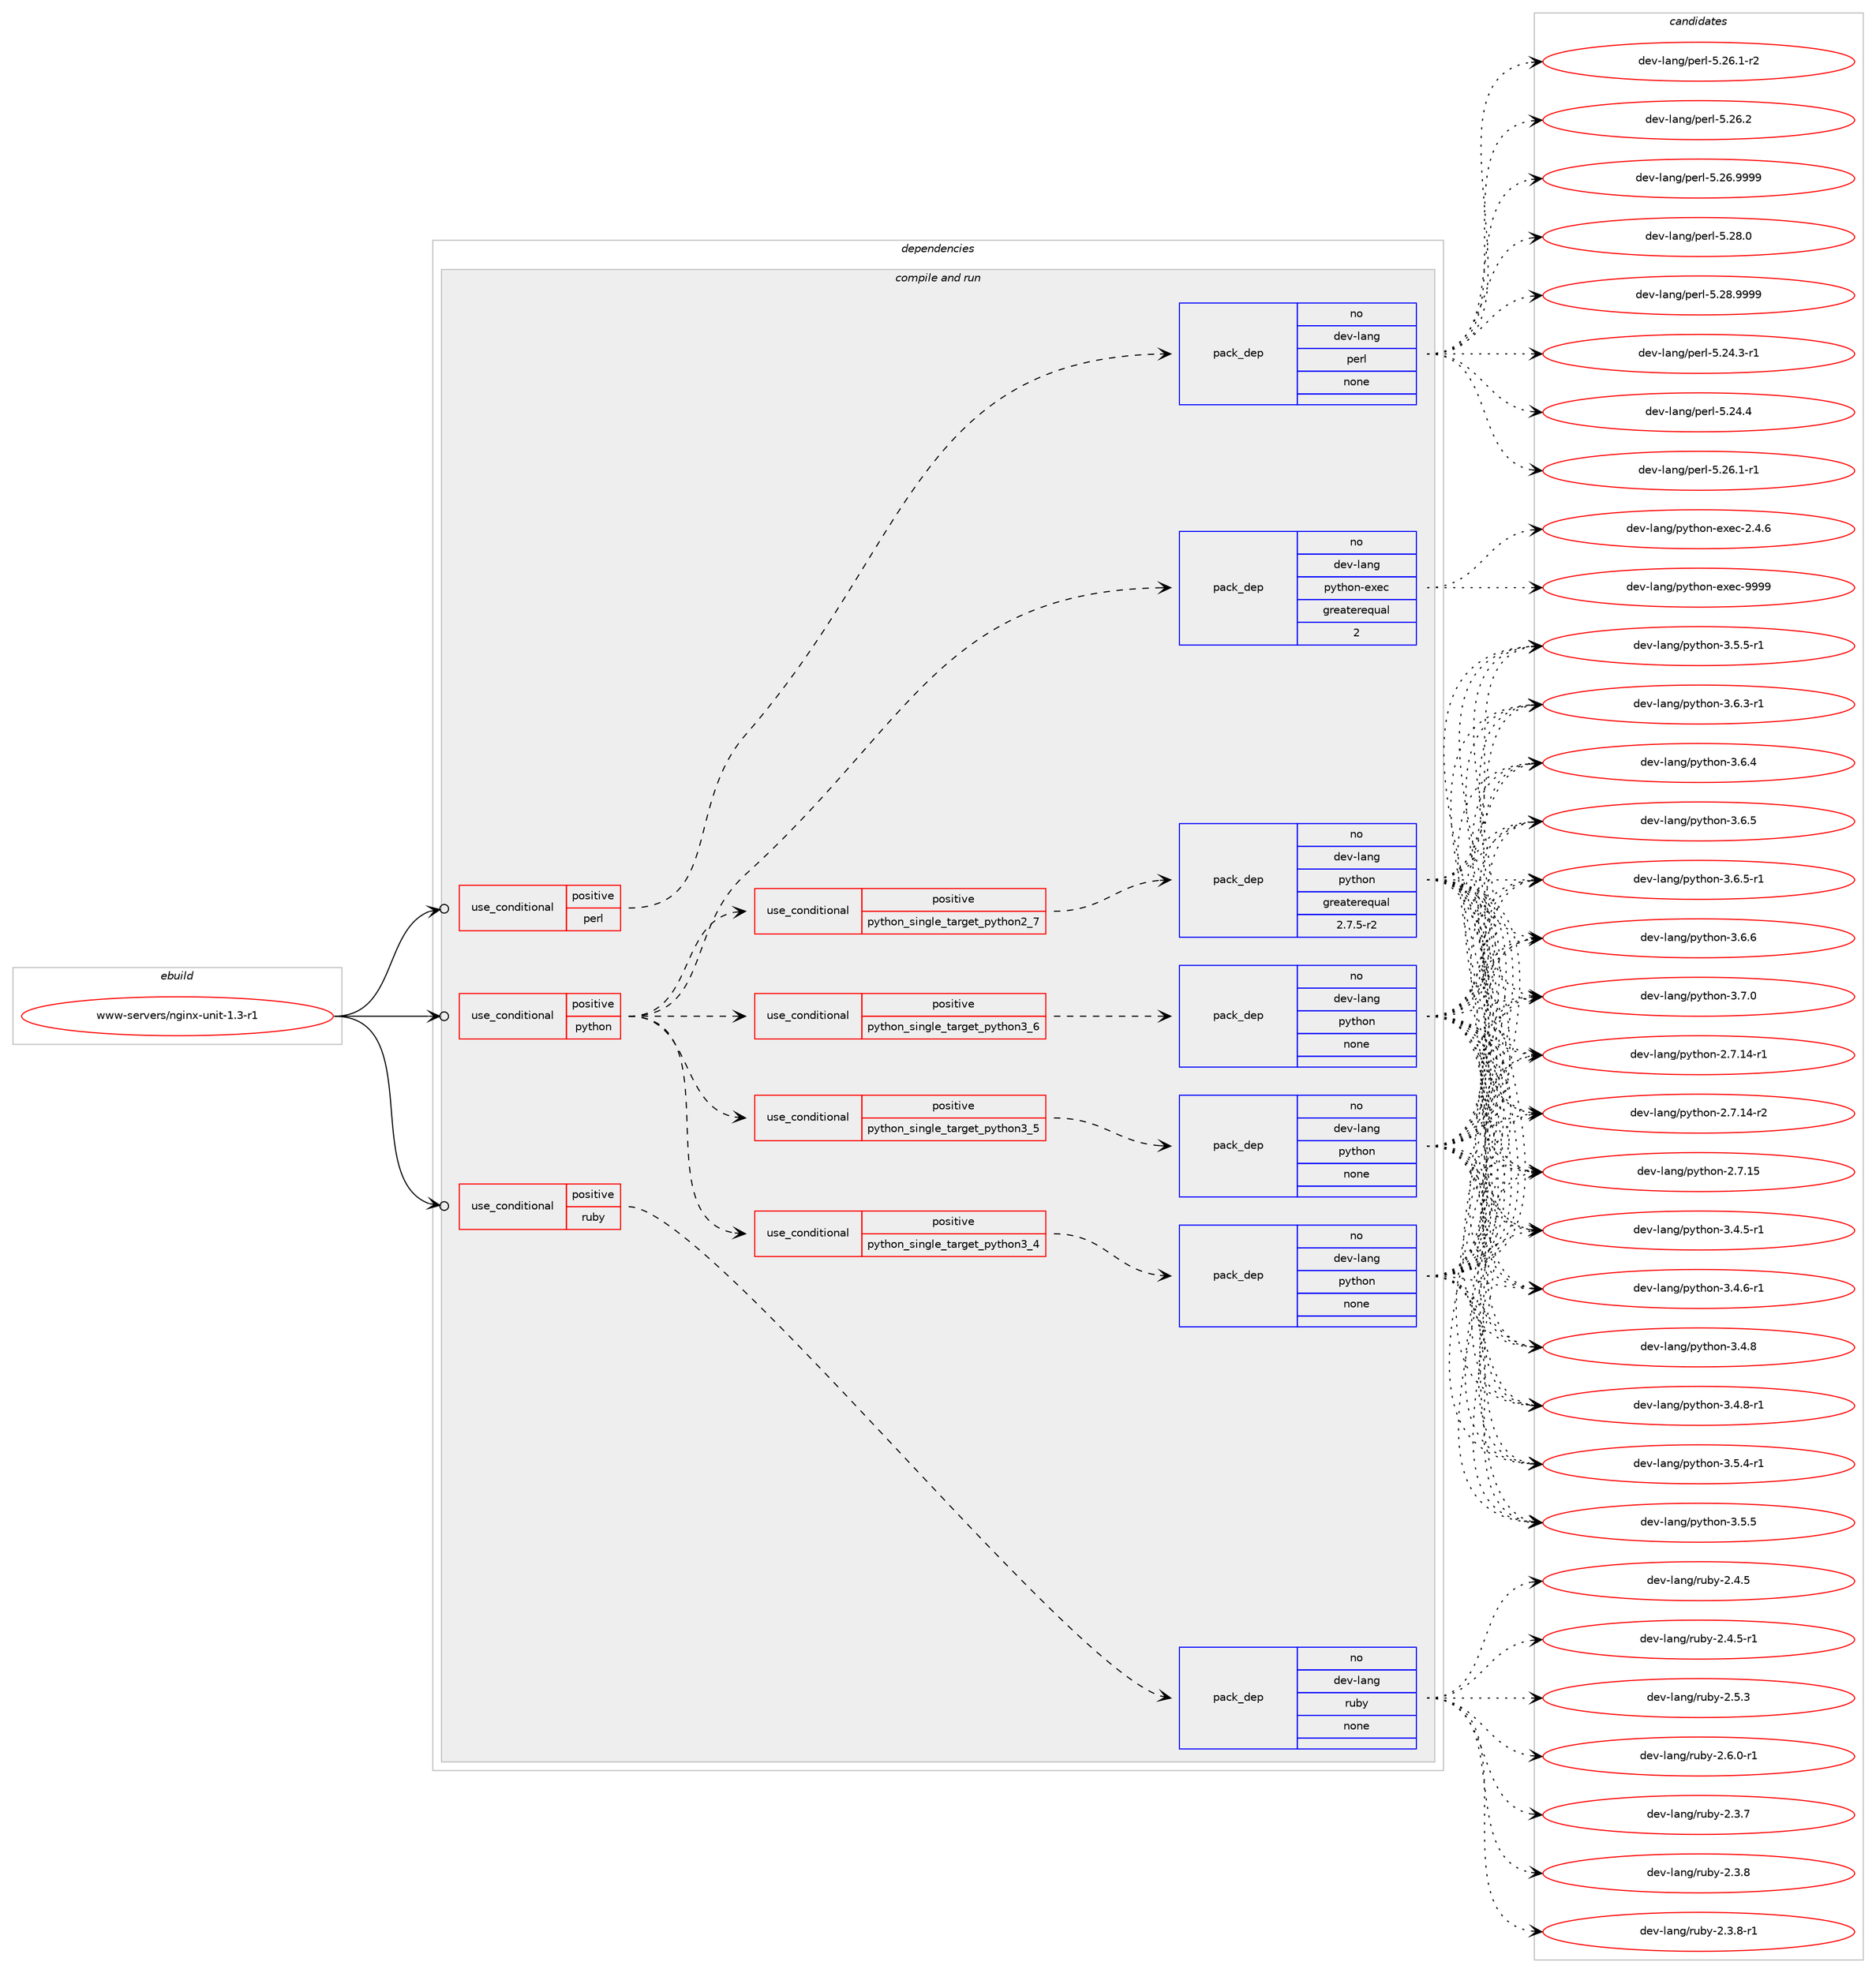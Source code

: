 digraph prolog {

# *************
# Graph options
# *************

newrank=true;
concentrate=true;
compound=true;
graph [rankdir=LR,fontname=Helvetica,fontsize=10,ranksep=1.5];#, ranksep=2.5, nodesep=0.2];
edge  [arrowhead=vee];
node  [fontname=Helvetica,fontsize=10];

# **********
# The ebuild
# **********

subgraph cluster_leftcol {
color=gray;
rank=same;
label=<<i>ebuild</i>>;
id [label="www-servers/nginx-unit-1.3-r1", color=red, width=4, href="../www-servers/nginx-unit-1.3-r1.svg"];
}

# ****************
# The dependencies
# ****************

subgraph cluster_midcol {
color=gray;
label=<<i>dependencies</i>>;
subgraph cluster_compile {
fillcolor="#eeeeee";
style=filled;
label=<<i>compile</i>>;
}
subgraph cluster_compileandrun {
fillcolor="#eeeeee";
style=filled;
label=<<i>compile and run</i>>;
subgraph cond1989 {
dependency10159 [label=<<TABLE BORDER="0" CELLBORDER="1" CELLSPACING="0" CELLPADDING="4"><TR><TD ROWSPAN="3" CELLPADDING="10">use_conditional</TD></TR><TR><TD>positive</TD></TR><TR><TD>perl</TD></TR></TABLE>>, shape=none, color=red];
subgraph pack7950 {
dependency10160 [label=<<TABLE BORDER="0" CELLBORDER="1" CELLSPACING="0" CELLPADDING="4" WIDTH="220"><TR><TD ROWSPAN="6" CELLPADDING="30">pack_dep</TD></TR><TR><TD WIDTH="110">no</TD></TR><TR><TD>dev-lang</TD></TR><TR><TD>perl</TD></TR><TR><TD>none</TD></TR><TR><TD></TD></TR></TABLE>>, shape=none, color=blue];
}
dependency10159:e -> dependency10160:w [weight=20,style="dashed",arrowhead="vee"];
}
id:e -> dependency10159:w [weight=20,style="solid",arrowhead="odotvee"];
subgraph cond1990 {
dependency10161 [label=<<TABLE BORDER="0" CELLBORDER="1" CELLSPACING="0" CELLPADDING="4"><TR><TD ROWSPAN="3" CELLPADDING="10">use_conditional</TD></TR><TR><TD>positive</TD></TR><TR><TD>python</TD></TR></TABLE>>, shape=none, color=red];
subgraph cond1991 {
dependency10162 [label=<<TABLE BORDER="0" CELLBORDER="1" CELLSPACING="0" CELLPADDING="4"><TR><TD ROWSPAN="3" CELLPADDING="10">use_conditional</TD></TR><TR><TD>positive</TD></TR><TR><TD>python_single_target_python2_7</TD></TR></TABLE>>, shape=none, color=red];
subgraph pack7951 {
dependency10163 [label=<<TABLE BORDER="0" CELLBORDER="1" CELLSPACING="0" CELLPADDING="4" WIDTH="220"><TR><TD ROWSPAN="6" CELLPADDING="30">pack_dep</TD></TR><TR><TD WIDTH="110">no</TD></TR><TR><TD>dev-lang</TD></TR><TR><TD>python</TD></TR><TR><TD>greaterequal</TD></TR><TR><TD>2.7.5-r2</TD></TR></TABLE>>, shape=none, color=blue];
}
dependency10162:e -> dependency10163:w [weight=20,style="dashed",arrowhead="vee"];
}
dependency10161:e -> dependency10162:w [weight=20,style="dashed",arrowhead="vee"];
subgraph cond1992 {
dependency10164 [label=<<TABLE BORDER="0" CELLBORDER="1" CELLSPACING="0" CELLPADDING="4"><TR><TD ROWSPAN="3" CELLPADDING="10">use_conditional</TD></TR><TR><TD>positive</TD></TR><TR><TD>python_single_target_python3_4</TD></TR></TABLE>>, shape=none, color=red];
subgraph pack7952 {
dependency10165 [label=<<TABLE BORDER="0" CELLBORDER="1" CELLSPACING="0" CELLPADDING="4" WIDTH="220"><TR><TD ROWSPAN="6" CELLPADDING="30">pack_dep</TD></TR><TR><TD WIDTH="110">no</TD></TR><TR><TD>dev-lang</TD></TR><TR><TD>python</TD></TR><TR><TD>none</TD></TR><TR><TD></TD></TR></TABLE>>, shape=none, color=blue];
}
dependency10164:e -> dependency10165:w [weight=20,style="dashed",arrowhead="vee"];
}
dependency10161:e -> dependency10164:w [weight=20,style="dashed",arrowhead="vee"];
subgraph cond1993 {
dependency10166 [label=<<TABLE BORDER="0" CELLBORDER="1" CELLSPACING="0" CELLPADDING="4"><TR><TD ROWSPAN="3" CELLPADDING="10">use_conditional</TD></TR><TR><TD>positive</TD></TR><TR><TD>python_single_target_python3_5</TD></TR></TABLE>>, shape=none, color=red];
subgraph pack7953 {
dependency10167 [label=<<TABLE BORDER="0" CELLBORDER="1" CELLSPACING="0" CELLPADDING="4" WIDTH="220"><TR><TD ROWSPAN="6" CELLPADDING="30">pack_dep</TD></TR><TR><TD WIDTH="110">no</TD></TR><TR><TD>dev-lang</TD></TR><TR><TD>python</TD></TR><TR><TD>none</TD></TR><TR><TD></TD></TR></TABLE>>, shape=none, color=blue];
}
dependency10166:e -> dependency10167:w [weight=20,style="dashed",arrowhead="vee"];
}
dependency10161:e -> dependency10166:w [weight=20,style="dashed",arrowhead="vee"];
subgraph cond1994 {
dependency10168 [label=<<TABLE BORDER="0" CELLBORDER="1" CELLSPACING="0" CELLPADDING="4"><TR><TD ROWSPAN="3" CELLPADDING="10">use_conditional</TD></TR><TR><TD>positive</TD></TR><TR><TD>python_single_target_python3_6</TD></TR></TABLE>>, shape=none, color=red];
subgraph pack7954 {
dependency10169 [label=<<TABLE BORDER="0" CELLBORDER="1" CELLSPACING="0" CELLPADDING="4" WIDTH="220"><TR><TD ROWSPAN="6" CELLPADDING="30">pack_dep</TD></TR><TR><TD WIDTH="110">no</TD></TR><TR><TD>dev-lang</TD></TR><TR><TD>python</TD></TR><TR><TD>none</TD></TR><TR><TD></TD></TR></TABLE>>, shape=none, color=blue];
}
dependency10168:e -> dependency10169:w [weight=20,style="dashed",arrowhead="vee"];
}
dependency10161:e -> dependency10168:w [weight=20,style="dashed",arrowhead="vee"];
subgraph pack7955 {
dependency10170 [label=<<TABLE BORDER="0" CELLBORDER="1" CELLSPACING="0" CELLPADDING="4" WIDTH="220"><TR><TD ROWSPAN="6" CELLPADDING="30">pack_dep</TD></TR><TR><TD WIDTH="110">no</TD></TR><TR><TD>dev-lang</TD></TR><TR><TD>python-exec</TD></TR><TR><TD>greaterequal</TD></TR><TR><TD>2</TD></TR></TABLE>>, shape=none, color=blue];
}
dependency10161:e -> dependency10170:w [weight=20,style="dashed",arrowhead="vee"];
}
id:e -> dependency10161:w [weight=20,style="solid",arrowhead="odotvee"];
subgraph cond1995 {
dependency10171 [label=<<TABLE BORDER="0" CELLBORDER="1" CELLSPACING="0" CELLPADDING="4"><TR><TD ROWSPAN="3" CELLPADDING="10">use_conditional</TD></TR><TR><TD>positive</TD></TR><TR><TD>ruby</TD></TR></TABLE>>, shape=none, color=red];
subgraph pack7956 {
dependency10172 [label=<<TABLE BORDER="0" CELLBORDER="1" CELLSPACING="0" CELLPADDING="4" WIDTH="220"><TR><TD ROWSPAN="6" CELLPADDING="30">pack_dep</TD></TR><TR><TD WIDTH="110">no</TD></TR><TR><TD>dev-lang</TD></TR><TR><TD>ruby</TD></TR><TR><TD>none</TD></TR><TR><TD></TD></TR></TABLE>>, shape=none, color=blue];
}
dependency10171:e -> dependency10172:w [weight=20,style="dashed",arrowhead="vee"];
}
id:e -> dependency10171:w [weight=20,style="solid",arrowhead="odotvee"];
}
subgraph cluster_run {
fillcolor="#eeeeee";
style=filled;
label=<<i>run</i>>;
}
}

# **************
# The candidates
# **************

subgraph cluster_choices {
rank=same;
color=gray;
label=<<i>candidates</i>>;

subgraph choice7950 {
color=black;
nodesep=1;
choice100101118451089711010347112101114108455346505246514511449 [label="dev-lang/perl-5.24.3-r1", color=red, width=4,href="../dev-lang/perl-5.24.3-r1.svg"];
choice10010111845108971101034711210111410845534650524652 [label="dev-lang/perl-5.24.4", color=red, width=4,href="../dev-lang/perl-5.24.4.svg"];
choice100101118451089711010347112101114108455346505446494511449 [label="dev-lang/perl-5.26.1-r1", color=red, width=4,href="../dev-lang/perl-5.26.1-r1.svg"];
choice100101118451089711010347112101114108455346505446494511450 [label="dev-lang/perl-5.26.1-r2", color=red, width=4,href="../dev-lang/perl-5.26.1-r2.svg"];
choice10010111845108971101034711210111410845534650544650 [label="dev-lang/perl-5.26.2", color=red, width=4,href="../dev-lang/perl-5.26.2.svg"];
choice10010111845108971101034711210111410845534650544657575757 [label="dev-lang/perl-5.26.9999", color=red, width=4,href="../dev-lang/perl-5.26.9999.svg"];
choice10010111845108971101034711210111410845534650564648 [label="dev-lang/perl-5.28.0", color=red, width=4,href="../dev-lang/perl-5.28.0.svg"];
choice10010111845108971101034711210111410845534650564657575757 [label="dev-lang/perl-5.28.9999", color=red, width=4,href="../dev-lang/perl-5.28.9999.svg"];
dependency10160:e -> choice100101118451089711010347112101114108455346505246514511449:w [style=dotted,weight="100"];
dependency10160:e -> choice10010111845108971101034711210111410845534650524652:w [style=dotted,weight="100"];
dependency10160:e -> choice100101118451089711010347112101114108455346505446494511449:w [style=dotted,weight="100"];
dependency10160:e -> choice100101118451089711010347112101114108455346505446494511450:w [style=dotted,weight="100"];
dependency10160:e -> choice10010111845108971101034711210111410845534650544650:w [style=dotted,weight="100"];
dependency10160:e -> choice10010111845108971101034711210111410845534650544657575757:w [style=dotted,weight="100"];
dependency10160:e -> choice10010111845108971101034711210111410845534650564648:w [style=dotted,weight="100"];
dependency10160:e -> choice10010111845108971101034711210111410845534650564657575757:w [style=dotted,weight="100"];
}
subgraph choice7951 {
color=black;
nodesep=1;
choice100101118451089711010347112121116104111110455046554649524511449 [label="dev-lang/python-2.7.14-r1", color=red, width=4,href="../dev-lang/python-2.7.14-r1.svg"];
choice100101118451089711010347112121116104111110455046554649524511450 [label="dev-lang/python-2.7.14-r2", color=red, width=4,href="../dev-lang/python-2.7.14-r2.svg"];
choice10010111845108971101034711212111610411111045504655464953 [label="dev-lang/python-2.7.15", color=red, width=4,href="../dev-lang/python-2.7.15.svg"];
choice1001011184510897110103471121211161041111104551465246534511449 [label="dev-lang/python-3.4.5-r1", color=red, width=4,href="../dev-lang/python-3.4.5-r1.svg"];
choice1001011184510897110103471121211161041111104551465246544511449 [label="dev-lang/python-3.4.6-r1", color=red, width=4,href="../dev-lang/python-3.4.6-r1.svg"];
choice100101118451089711010347112121116104111110455146524656 [label="dev-lang/python-3.4.8", color=red, width=4,href="../dev-lang/python-3.4.8.svg"];
choice1001011184510897110103471121211161041111104551465246564511449 [label="dev-lang/python-3.4.8-r1", color=red, width=4,href="../dev-lang/python-3.4.8-r1.svg"];
choice1001011184510897110103471121211161041111104551465346524511449 [label="dev-lang/python-3.5.4-r1", color=red, width=4,href="../dev-lang/python-3.5.4-r1.svg"];
choice100101118451089711010347112121116104111110455146534653 [label="dev-lang/python-3.5.5", color=red, width=4,href="../dev-lang/python-3.5.5.svg"];
choice1001011184510897110103471121211161041111104551465346534511449 [label="dev-lang/python-3.5.5-r1", color=red, width=4,href="../dev-lang/python-3.5.5-r1.svg"];
choice1001011184510897110103471121211161041111104551465446514511449 [label="dev-lang/python-3.6.3-r1", color=red, width=4,href="../dev-lang/python-3.6.3-r1.svg"];
choice100101118451089711010347112121116104111110455146544652 [label="dev-lang/python-3.6.4", color=red, width=4,href="../dev-lang/python-3.6.4.svg"];
choice100101118451089711010347112121116104111110455146544653 [label="dev-lang/python-3.6.5", color=red, width=4,href="../dev-lang/python-3.6.5.svg"];
choice1001011184510897110103471121211161041111104551465446534511449 [label="dev-lang/python-3.6.5-r1", color=red, width=4,href="../dev-lang/python-3.6.5-r1.svg"];
choice100101118451089711010347112121116104111110455146544654 [label="dev-lang/python-3.6.6", color=red, width=4,href="../dev-lang/python-3.6.6.svg"];
choice100101118451089711010347112121116104111110455146554648 [label="dev-lang/python-3.7.0", color=red, width=4,href="../dev-lang/python-3.7.0.svg"];
dependency10163:e -> choice100101118451089711010347112121116104111110455046554649524511449:w [style=dotted,weight="100"];
dependency10163:e -> choice100101118451089711010347112121116104111110455046554649524511450:w [style=dotted,weight="100"];
dependency10163:e -> choice10010111845108971101034711212111610411111045504655464953:w [style=dotted,weight="100"];
dependency10163:e -> choice1001011184510897110103471121211161041111104551465246534511449:w [style=dotted,weight="100"];
dependency10163:e -> choice1001011184510897110103471121211161041111104551465246544511449:w [style=dotted,weight="100"];
dependency10163:e -> choice100101118451089711010347112121116104111110455146524656:w [style=dotted,weight="100"];
dependency10163:e -> choice1001011184510897110103471121211161041111104551465246564511449:w [style=dotted,weight="100"];
dependency10163:e -> choice1001011184510897110103471121211161041111104551465346524511449:w [style=dotted,weight="100"];
dependency10163:e -> choice100101118451089711010347112121116104111110455146534653:w [style=dotted,weight="100"];
dependency10163:e -> choice1001011184510897110103471121211161041111104551465346534511449:w [style=dotted,weight="100"];
dependency10163:e -> choice1001011184510897110103471121211161041111104551465446514511449:w [style=dotted,weight="100"];
dependency10163:e -> choice100101118451089711010347112121116104111110455146544652:w [style=dotted,weight="100"];
dependency10163:e -> choice100101118451089711010347112121116104111110455146544653:w [style=dotted,weight="100"];
dependency10163:e -> choice1001011184510897110103471121211161041111104551465446534511449:w [style=dotted,weight="100"];
dependency10163:e -> choice100101118451089711010347112121116104111110455146544654:w [style=dotted,weight="100"];
dependency10163:e -> choice100101118451089711010347112121116104111110455146554648:w [style=dotted,weight="100"];
}
subgraph choice7952 {
color=black;
nodesep=1;
choice100101118451089711010347112121116104111110455046554649524511449 [label="dev-lang/python-2.7.14-r1", color=red, width=4,href="../dev-lang/python-2.7.14-r1.svg"];
choice100101118451089711010347112121116104111110455046554649524511450 [label="dev-lang/python-2.7.14-r2", color=red, width=4,href="../dev-lang/python-2.7.14-r2.svg"];
choice10010111845108971101034711212111610411111045504655464953 [label="dev-lang/python-2.7.15", color=red, width=4,href="../dev-lang/python-2.7.15.svg"];
choice1001011184510897110103471121211161041111104551465246534511449 [label="dev-lang/python-3.4.5-r1", color=red, width=4,href="../dev-lang/python-3.4.5-r1.svg"];
choice1001011184510897110103471121211161041111104551465246544511449 [label="dev-lang/python-3.4.6-r1", color=red, width=4,href="../dev-lang/python-3.4.6-r1.svg"];
choice100101118451089711010347112121116104111110455146524656 [label="dev-lang/python-3.4.8", color=red, width=4,href="../dev-lang/python-3.4.8.svg"];
choice1001011184510897110103471121211161041111104551465246564511449 [label="dev-lang/python-3.4.8-r1", color=red, width=4,href="../dev-lang/python-3.4.8-r1.svg"];
choice1001011184510897110103471121211161041111104551465346524511449 [label="dev-lang/python-3.5.4-r1", color=red, width=4,href="../dev-lang/python-3.5.4-r1.svg"];
choice100101118451089711010347112121116104111110455146534653 [label="dev-lang/python-3.5.5", color=red, width=4,href="../dev-lang/python-3.5.5.svg"];
choice1001011184510897110103471121211161041111104551465346534511449 [label="dev-lang/python-3.5.5-r1", color=red, width=4,href="../dev-lang/python-3.5.5-r1.svg"];
choice1001011184510897110103471121211161041111104551465446514511449 [label="dev-lang/python-3.6.3-r1", color=red, width=4,href="../dev-lang/python-3.6.3-r1.svg"];
choice100101118451089711010347112121116104111110455146544652 [label="dev-lang/python-3.6.4", color=red, width=4,href="../dev-lang/python-3.6.4.svg"];
choice100101118451089711010347112121116104111110455146544653 [label="dev-lang/python-3.6.5", color=red, width=4,href="../dev-lang/python-3.6.5.svg"];
choice1001011184510897110103471121211161041111104551465446534511449 [label="dev-lang/python-3.6.5-r1", color=red, width=4,href="../dev-lang/python-3.6.5-r1.svg"];
choice100101118451089711010347112121116104111110455146544654 [label="dev-lang/python-3.6.6", color=red, width=4,href="../dev-lang/python-3.6.6.svg"];
choice100101118451089711010347112121116104111110455146554648 [label="dev-lang/python-3.7.0", color=red, width=4,href="../dev-lang/python-3.7.0.svg"];
dependency10165:e -> choice100101118451089711010347112121116104111110455046554649524511449:w [style=dotted,weight="100"];
dependency10165:e -> choice100101118451089711010347112121116104111110455046554649524511450:w [style=dotted,weight="100"];
dependency10165:e -> choice10010111845108971101034711212111610411111045504655464953:w [style=dotted,weight="100"];
dependency10165:e -> choice1001011184510897110103471121211161041111104551465246534511449:w [style=dotted,weight="100"];
dependency10165:e -> choice1001011184510897110103471121211161041111104551465246544511449:w [style=dotted,weight="100"];
dependency10165:e -> choice100101118451089711010347112121116104111110455146524656:w [style=dotted,weight="100"];
dependency10165:e -> choice1001011184510897110103471121211161041111104551465246564511449:w [style=dotted,weight="100"];
dependency10165:e -> choice1001011184510897110103471121211161041111104551465346524511449:w [style=dotted,weight="100"];
dependency10165:e -> choice100101118451089711010347112121116104111110455146534653:w [style=dotted,weight="100"];
dependency10165:e -> choice1001011184510897110103471121211161041111104551465346534511449:w [style=dotted,weight="100"];
dependency10165:e -> choice1001011184510897110103471121211161041111104551465446514511449:w [style=dotted,weight="100"];
dependency10165:e -> choice100101118451089711010347112121116104111110455146544652:w [style=dotted,weight="100"];
dependency10165:e -> choice100101118451089711010347112121116104111110455146544653:w [style=dotted,weight="100"];
dependency10165:e -> choice1001011184510897110103471121211161041111104551465446534511449:w [style=dotted,weight="100"];
dependency10165:e -> choice100101118451089711010347112121116104111110455146544654:w [style=dotted,weight="100"];
dependency10165:e -> choice100101118451089711010347112121116104111110455146554648:w [style=dotted,weight="100"];
}
subgraph choice7953 {
color=black;
nodesep=1;
choice100101118451089711010347112121116104111110455046554649524511449 [label="dev-lang/python-2.7.14-r1", color=red, width=4,href="../dev-lang/python-2.7.14-r1.svg"];
choice100101118451089711010347112121116104111110455046554649524511450 [label="dev-lang/python-2.7.14-r2", color=red, width=4,href="../dev-lang/python-2.7.14-r2.svg"];
choice10010111845108971101034711212111610411111045504655464953 [label="dev-lang/python-2.7.15", color=red, width=4,href="../dev-lang/python-2.7.15.svg"];
choice1001011184510897110103471121211161041111104551465246534511449 [label="dev-lang/python-3.4.5-r1", color=red, width=4,href="../dev-lang/python-3.4.5-r1.svg"];
choice1001011184510897110103471121211161041111104551465246544511449 [label="dev-lang/python-3.4.6-r1", color=red, width=4,href="../dev-lang/python-3.4.6-r1.svg"];
choice100101118451089711010347112121116104111110455146524656 [label="dev-lang/python-3.4.8", color=red, width=4,href="../dev-lang/python-3.4.8.svg"];
choice1001011184510897110103471121211161041111104551465246564511449 [label="dev-lang/python-3.4.8-r1", color=red, width=4,href="../dev-lang/python-3.4.8-r1.svg"];
choice1001011184510897110103471121211161041111104551465346524511449 [label="dev-lang/python-3.5.4-r1", color=red, width=4,href="../dev-lang/python-3.5.4-r1.svg"];
choice100101118451089711010347112121116104111110455146534653 [label="dev-lang/python-3.5.5", color=red, width=4,href="../dev-lang/python-3.5.5.svg"];
choice1001011184510897110103471121211161041111104551465346534511449 [label="dev-lang/python-3.5.5-r1", color=red, width=4,href="../dev-lang/python-3.5.5-r1.svg"];
choice1001011184510897110103471121211161041111104551465446514511449 [label="dev-lang/python-3.6.3-r1", color=red, width=4,href="../dev-lang/python-3.6.3-r1.svg"];
choice100101118451089711010347112121116104111110455146544652 [label="dev-lang/python-3.6.4", color=red, width=4,href="../dev-lang/python-3.6.4.svg"];
choice100101118451089711010347112121116104111110455146544653 [label="dev-lang/python-3.6.5", color=red, width=4,href="../dev-lang/python-3.6.5.svg"];
choice1001011184510897110103471121211161041111104551465446534511449 [label="dev-lang/python-3.6.5-r1", color=red, width=4,href="../dev-lang/python-3.6.5-r1.svg"];
choice100101118451089711010347112121116104111110455146544654 [label="dev-lang/python-3.6.6", color=red, width=4,href="../dev-lang/python-3.6.6.svg"];
choice100101118451089711010347112121116104111110455146554648 [label="dev-lang/python-3.7.0", color=red, width=4,href="../dev-lang/python-3.7.0.svg"];
dependency10167:e -> choice100101118451089711010347112121116104111110455046554649524511449:w [style=dotted,weight="100"];
dependency10167:e -> choice100101118451089711010347112121116104111110455046554649524511450:w [style=dotted,weight="100"];
dependency10167:e -> choice10010111845108971101034711212111610411111045504655464953:w [style=dotted,weight="100"];
dependency10167:e -> choice1001011184510897110103471121211161041111104551465246534511449:w [style=dotted,weight="100"];
dependency10167:e -> choice1001011184510897110103471121211161041111104551465246544511449:w [style=dotted,weight="100"];
dependency10167:e -> choice100101118451089711010347112121116104111110455146524656:w [style=dotted,weight="100"];
dependency10167:e -> choice1001011184510897110103471121211161041111104551465246564511449:w [style=dotted,weight="100"];
dependency10167:e -> choice1001011184510897110103471121211161041111104551465346524511449:w [style=dotted,weight="100"];
dependency10167:e -> choice100101118451089711010347112121116104111110455146534653:w [style=dotted,weight="100"];
dependency10167:e -> choice1001011184510897110103471121211161041111104551465346534511449:w [style=dotted,weight="100"];
dependency10167:e -> choice1001011184510897110103471121211161041111104551465446514511449:w [style=dotted,weight="100"];
dependency10167:e -> choice100101118451089711010347112121116104111110455146544652:w [style=dotted,weight="100"];
dependency10167:e -> choice100101118451089711010347112121116104111110455146544653:w [style=dotted,weight="100"];
dependency10167:e -> choice1001011184510897110103471121211161041111104551465446534511449:w [style=dotted,weight="100"];
dependency10167:e -> choice100101118451089711010347112121116104111110455146544654:w [style=dotted,weight="100"];
dependency10167:e -> choice100101118451089711010347112121116104111110455146554648:w [style=dotted,weight="100"];
}
subgraph choice7954 {
color=black;
nodesep=1;
choice100101118451089711010347112121116104111110455046554649524511449 [label="dev-lang/python-2.7.14-r1", color=red, width=4,href="../dev-lang/python-2.7.14-r1.svg"];
choice100101118451089711010347112121116104111110455046554649524511450 [label="dev-lang/python-2.7.14-r2", color=red, width=4,href="../dev-lang/python-2.7.14-r2.svg"];
choice10010111845108971101034711212111610411111045504655464953 [label="dev-lang/python-2.7.15", color=red, width=4,href="../dev-lang/python-2.7.15.svg"];
choice1001011184510897110103471121211161041111104551465246534511449 [label="dev-lang/python-3.4.5-r1", color=red, width=4,href="../dev-lang/python-3.4.5-r1.svg"];
choice1001011184510897110103471121211161041111104551465246544511449 [label="dev-lang/python-3.4.6-r1", color=red, width=4,href="../dev-lang/python-3.4.6-r1.svg"];
choice100101118451089711010347112121116104111110455146524656 [label="dev-lang/python-3.4.8", color=red, width=4,href="../dev-lang/python-3.4.8.svg"];
choice1001011184510897110103471121211161041111104551465246564511449 [label="dev-lang/python-3.4.8-r1", color=red, width=4,href="../dev-lang/python-3.4.8-r1.svg"];
choice1001011184510897110103471121211161041111104551465346524511449 [label="dev-lang/python-3.5.4-r1", color=red, width=4,href="../dev-lang/python-3.5.4-r1.svg"];
choice100101118451089711010347112121116104111110455146534653 [label="dev-lang/python-3.5.5", color=red, width=4,href="../dev-lang/python-3.5.5.svg"];
choice1001011184510897110103471121211161041111104551465346534511449 [label="dev-lang/python-3.5.5-r1", color=red, width=4,href="../dev-lang/python-3.5.5-r1.svg"];
choice1001011184510897110103471121211161041111104551465446514511449 [label="dev-lang/python-3.6.3-r1", color=red, width=4,href="../dev-lang/python-3.6.3-r1.svg"];
choice100101118451089711010347112121116104111110455146544652 [label="dev-lang/python-3.6.4", color=red, width=4,href="../dev-lang/python-3.6.4.svg"];
choice100101118451089711010347112121116104111110455146544653 [label="dev-lang/python-3.6.5", color=red, width=4,href="../dev-lang/python-3.6.5.svg"];
choice1001011184510897110103471121211161041111104551465446534511449 [label="dev-lang/python-3.6.5-r1", color=red, width=4,href="../dev-lang/python-3.6.5-r1.svg"];
choice100101118451089711010347112121116104111110455146544654 [label="dev-lang/python-3.6.6", color=red, width=4,href="../dev-lang/python-3.6.6.svg"];
choice100101118451089711010347112121116104111110455146554648 [label="dev-lang/python-3.7.0", color=red, width=4,href="../dev-lang/python-3.7.0.svg"];
dependency10169:e -> choice100101118451089711010347112121116104111110455046554649524511449:w [style=dotted,weight="100"];
dependency10169:e -> choice100101118451089711010347112121116104111110455046554649524511450:w [style=dotted,weight="100"];
dependency10169:e -> choice10010111845108971101034711212111610411111045504655464953:w [style=dotted,weight="100"];
dependency10169:e -> choice1001011184510897110103471121211161041111104551465246534511449:w [style=dotted,weight="100"];
dependency10169:e -> choice1001011184510897110103471121211161041111104551465246544511449:w [style=dotted,weight="100"];
dependency10169:e -> choice100101118451089711010347112121116104111110455146524656:w [style=dotted,weight="100"];
dependency10169:e -> choice1001011184510897110103471121211161041111104551465246564511449:w [style=dotted,weight="100"];
dependency10169:e -> choice1001011184510897110103471121211161041111104551465346524511449:w [style=dotted,weight="100"];
dependency10169:e -> choice100101118451089711010347112121116104111110455146534653:w [style=dotted,weight="100"];
dependency10169:e -> choice1001011184510897110103471121211161041111104551465346534511449:w [style=dotted,weight="100"];
dependency10169:e -> choice1001011184510897110103471121211161041111104551465446514511449:w [style=dotted,weight="100"];
dependency10169:e -> choice100101118451089711010347112121116104111110455146544652:w [style=dotted,weight="100"];
dependency10169:e -> choice100101118451089711010347112121116104111110455146544653:w [style=dotted,weight="100"];
dependency10169:e -> choice1001011184510897110103471121211161041111104551465446534511449:w [style=dotted,weight="100"];
dependency10169:e -> choice100101118451089711010347112121116104111110455146544654:w [style=dotted,weight="100"];
dependency10169:e -> choice100101118451089711010347112121116104111110455146554648:w [style=dotted,weight="100"];
}
subgraph choice7955 {
color=black;
nodesep=1;
choice1001011184510897110103471121211161041111104510112010199455046524654 [label="dev-lang/python-exec-2.4.6", color=red, width=4,href="../dev-lang/python-exec-2.4.6.svg"];
choice10010111845108971101034711212111610411111045101120101994557575757 [label="dev-lang/python-exec-9999", color=red, width=4,href="../dev-lang/python-exec-9999.svg"];
dependency10170:e -> choice1001011184510897110103471121211161041111104510112010199455046524654:w [style=dotted,weight="100"];
dependency10170:e -> choice10010111845108971101034711212111610411111045101120101994557575757:w [style=dotted,weight="100"];
}
subgraph choice7956 {
color=black;
nodesep=1;
choice10010111845108971101034711411798121455046514655 [label="dev-lang/ruby-2.3.7", color=red, width=4,href="../dev-lang/ruby-2.3.7.svg"];
choice10010111845108971101034711411798121455046514656 [label="dev-lang/ruby-2.3.8", color=red, width=4,href="../dev-lang/ruby-2.3.8.svg"];
choice100101118451089711010347114117981214550465146564511449 [label="dev-lang/ruby-2.3.8-r1", color=red, width=4,href="../dev-lang/ruby-2.3.8-r1.svg"];
choice10010111845108971101034711411798121455046524653 [label="dev-lang/ruby-2.4.5", color=red, width=4,href="../dev-lang/ruby-2.4.5.svg"];
choice100101118451089711010347114117981214550465246534511449 [label="dev-lang/ruby-2.4.5-r1", color=red, width=4,href="../dev-lang/ruby-2.4.5-r1.svg"];
choice10010111845108971101034711411798121455046534651 [label="dev-lang/ruby-2.5.3", color=red, width=4,href="../dev-lang/ruby-2.5.3.svg"];
choice100101118451089711010347114117981214550465446484511449 [label="dev-lang/ruby-2.6.0-r1", color=red, width=4,href="../dev-lang/ruby-2.6.0-r1.svg"];
dependency10172:e -> choice10010111845108971101034711411798121455046514655:w [style=dotted,weight="100"];
dependency10172:e -> choice10010111845108971101034711411798121455046514656:w [style=dotted,weight="100"];
dependency10172:e -> choice100101118451089711010347114117981214550465146564511449:w [style=dotted,weight="100"];
dependency10172:e -> choice10010111845108971101034711411798121455046524653:w [style=dotted,weight="100"];
dependency10172:e -> choice100101118451089711010347114117981214550465246534511449:w [style=dotted,weight="100"];
dependency10172:e -> choice10010111845108971101034711411798121455046534651:w [style=dotted,weight="100"];
dependency10172:e -> choice100101118451089711010347114117981214550465446484511449:w [style=dotted,weight="100"];
}
}

}
